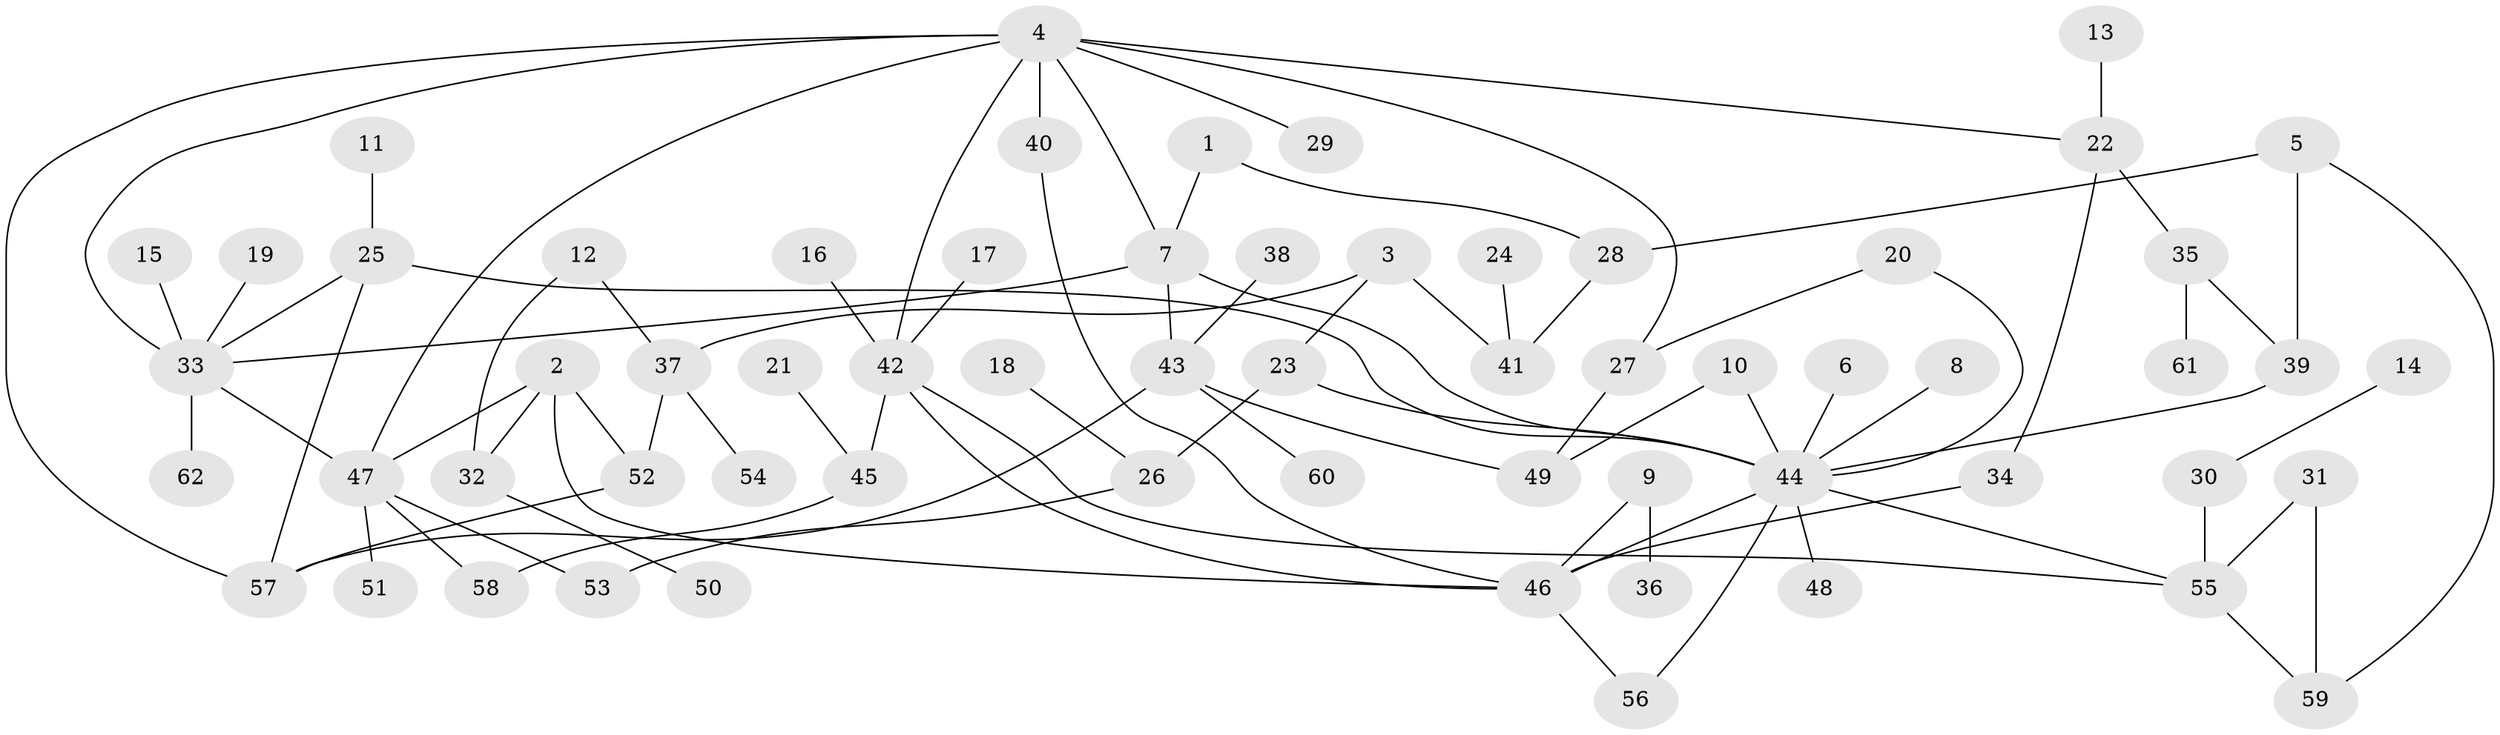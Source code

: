 // original degree distribution, {6: 0.032520325203252036, 4: 0.08943089430894309, 10: 0.008130081300813009, 5: 0.04065040650406504, 2: 0.2764227642276423, 3: 0.18699186991869918, 1: 0.35772357723577236, 8: 0.008130081300813009}
// Generated by graph-tools (version 1.1) at 2025/25/03/09/25 03:25:31]
// undirected, 62 vertices, 85 edges
graph export_dot {
graph [start="1"]
  node [color=gray90,style=filled];
  1;
  2;
  3;
  4;
  5;
  6;
  7;
  8;
  9;
  10;
  11;
  12;
  13;
  14;
  15;
  16;
  17;
  18;
  19;
  20;
  21;
  22;
  23;
  24;
  25;
  26;
  27;
  28;
  29;
  30;
  31;
  32;
  33;
  34;
  35;
  36;
  37;
  38;
  39;
  40;
  41;
  42;
  43;
  44;
  45;
  46;
  47;
  48;
  49;
  50;
  51;
  52;
  53;
  54;
  55;
  56;
  57;
  58;
  59;
  60;
  61;
  62;
  1 -- 7 [weight=1.0];
  1 -- 28 [weight=1.0];
  2 -- 32 [weight=1.0];
  2 -- 46 [weight=1.0];
  2 -- 47 [weight=1.0];
  2 -- 52 [weight=1.0];
  3 -- 23 [weight=1.0];
  3 -- 37 [weight=1.0];
  3 -- 41 [weight=1.0];
  4 -- 7 [weight=1.0];
  4 -- 22 [weight=1.0];
  4 -- 27 [weight=1.0];
  4 -- 29 [weight=1.0];
  4 -- 33 [weight=1.0];
  4 -- 40 [weight=1.0];
  4 -- 42 [weight=1.0];
  4 -- 47 [weight=1.0];
  4 -- 57 [weight=1.0];
  5 -- 28 [weight=1.0];
  5 -- 39 [weight=1.0];
  5 -- 59 [weight=1.0];
  6 -- 44 [weight=1.0];
  7 -- 33 [weight=1.0];
  7 -- 43 [weight=1.0];
  7 -- 44 [weight=1.0];
  8 -- 44 [weight=1.0];
  9 -- 36 [weight=1.0];
  9 -- 46 [weight=1.0];
  10 -- 44 [weight=1.0];
  10 -- 49 [weight=1.0];
  11 -- 25 [weight=1.0];
  12 -- 32 [weight=1.0];
  12 -- 37 [weight=1.0];
  13 -- 22 [weight=1.0];
  14 -- 30 [weight=1.0];
  15 -- 33 [weight=1.0];
  16 -- 42 [weight=1.0];
  17 -- 42 [weight=1.0];
  18 -- 26 [weight=1.0];
  19 -- 33 [weight=1.0];
  20 -- 27 [weight=1.0];
  20 -- 44 [weight=1.0];
  21 -- 45 [weight=1.0];
  22 -- 34 [weight=1.0];
  22 -- 35 [weight=1.0];
  23 -- 26 [weight=1.0];
  23 -- 44 [weight=1.0];
  24 -- 41 [weight=1.0];
  25 -- 33 [weight=1.0];
  25 -- 44 [weight=1.0];
  25 -- 57 [weight=1.0];
  26 -- 53 [weight=1.0];
  27 -- 49 [weight=1.0];
  28 -- 41 [weight=1.0];
  30 -- 55 [weight=1.0];
  31 -- 55 [weight=1.0];
  31 -- 59 [weight=1.0];
  32 -- 50 [weight=1.0];
  33 -- 47 [weight=1.0];
  33 -- 62 [weight=1.0];
  34 -- 46 [weight=1.0];
  35 -- 39 [weight=1.0];
  35 -- 61 [weight=1.0];
  37 -- 52 [weight=1.0];
  37 -- 54 [weight=1.0];
  38 -- 43 [weight=1.0];
  39 -- 44 [weight=1.0];
  40 -- 46 [weight=1.0];
  42 -- 45 [weight=1.0];
  42 -- 46 [weight=1.0];
  42 -- 55 [weight=1.0];
  43 -- 49 [weight=1.0];
  43 -- 57 [weight=1.0];
  43 -- 60 [weight=1.0];
  44 -- 46 [weight=1.0];
  44 -- 48 [weight=1.0];
  44 -- 55 [weight=1.0];
  44 -- 56 [weight=1.0];
  45 -- 58 [weight=1.0];
  46 -- 56 [weight=1.0];
  47 -- 51 [weight=1.0];
  47 -- 53 [weight=1.0];
  47 -- 58 [weight=1.0];
  52 -- 57 [weight=1.0];
  55 -- 59 [weight=1.0];
}
